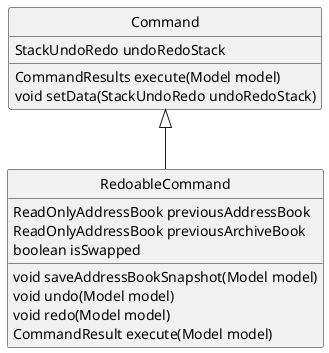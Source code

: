 @startuml
hide circle


Command <|-- RedoableCommand

class Command {
    StackUndoRedo undoRedoStack
    CommandResults execute(Model model)
    void setData(StackUndoRedo undoRedoStack)
}

class RedoableCommand
 {
    ReadOnlyAddressBook previousAddressBook
    ReadOnlyAddressBook previousArchiveBook
    boolean isSwapped
    void saveAddressBookSnapshot(Model model)
    void undo(Model model)
    void redo(Model model)
    CommandResult execute(Model model)
}


@enduml
